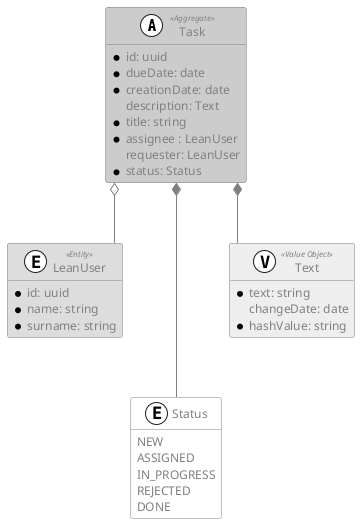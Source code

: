 @startuml
'https://plantuml.com/class-diagram

hide empty members
skinparam linetype ortho

skinparam class {
    backgroundcolor #FFFFFF
    backgroundcolor<<Aggregate>> #CCCCCC
    backgroundcolor<<Entity>> #DDDDDD
    backgroundcolor<<Value Object>> #EEEEEE

    bordercolor grey
    fontcolor grey
    fontcolor<<Aggregate>> grey
    fontcolor<<Entity>> grey
    fontcolor<<Value Object>> grey

    attributefontcolor grey
    attributefontsize 12
    attributefontcolor<<Aggregate>> grey

    stereotypefontcolor grey
    stereotypefontsize 8


}

skinparam arrow {
    color grey
    fontcolor grey
    fontsize 10
}

class "Task"  as task <<(A,#FFFFFF) Aggregate>> {
    * id: uuid
    * dueDate: date
    * creationDate: date
    description: Text
    * title: string
    * assignee : LeanUser
    requester: LeanUser
    * status: Status
}

class "LeanUser" as leanUser <<(E,#FFFFFF) Entity>> {
    * id: uuid
    * name: string
    * surname: string
}

enum "Status" as status <<(E, #FFFFFF)>> {
    NEW
    ASSIGNED
    IN_PROGRESS
    REJECTED
    DONE
}

class "Text" as text <<V,#FFFFFF) Value Object>> {
    *text: string
    changeDate: date
    *hashValue: string
}

task o-- leanUser
task *-- text
task *-- status

'layoust
text *-[hidden]- status
leanUser *-[hidden]- status

@enduml